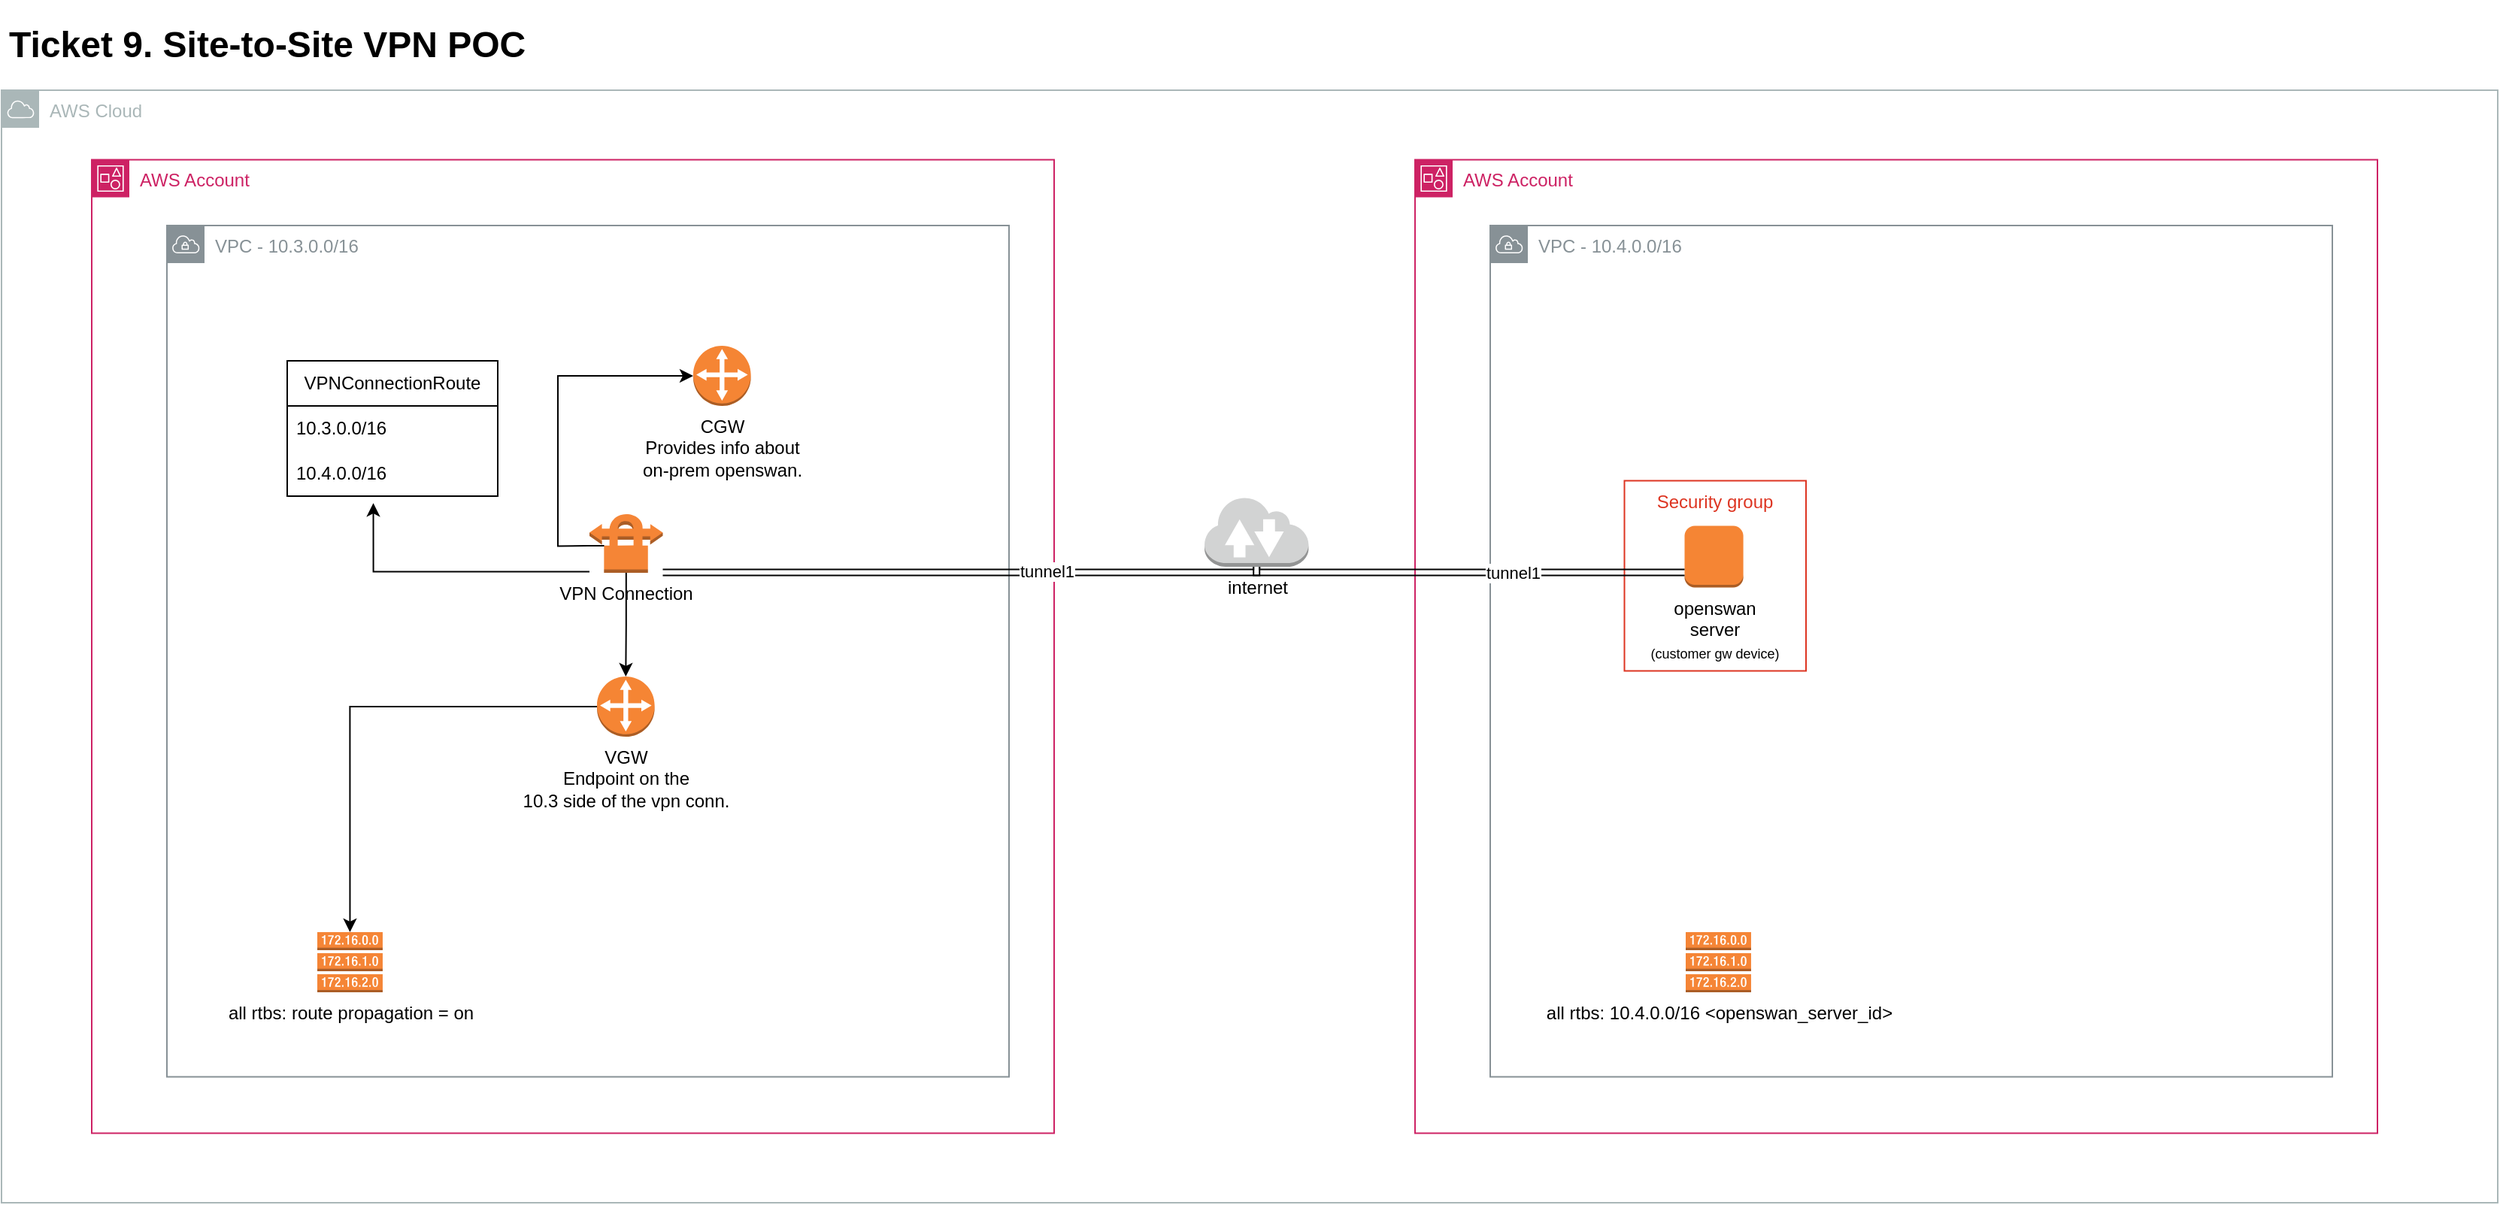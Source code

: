 <mxfile version="22.0.8" type="device">
  <diagram name="Page-1" id="bGPNsbB07bveSvlhLLx7">
    <mxGraphModel dx="1574" dy="1644" grid="1" gridSize="10" guides="1" tooltips="1" connect="1" arrows="1" fold="1" page="1" pageScale="1" pageWidth="850" pageHeight="1100" math="0" shadow="0">
      <root>
        <mxCell id="0" />
        <mxCell id="3yqzeri3uvWxeGdaNF_o-1" value="background" parent="0" />
        <mxCell id="3yqzeri3uvWxeGdaNF_o-10" value="" style="group;movable=1;resizable=1;rotatable=1;deletable=1;editable=1;locked=0;connectable=1;" parent="3yqzeri3uvWxeGdaNF_o-1" vertex="1" connectable="0">
          <mxGeometry x="10" y="190" width="1660" height="740" as="geometry" />
        </mxCell>
        <mxCell id="3yqzeri3uvWxeGdaNF_o-2" value="AWS Cloud" style="sketch=0;outlineConnect=0;gradientColor=none;html=1;whiteSpace=wrap;fontSize=12;fontStyle=0;shape=mxgraph.aws4.group;grIcon=mxgraph.aws4.group_aws_cloud;strokeColor=#AAB7B8;fillColor=none;verticalAlign=top;align=left;spacingLeft=30;fontColor=#AAB7B8;dashed=0;movable=1;resizable=1;rotatable=1;deletable=1;editable=1;locked=0;connectable=1;" parent="3yqzeri3uvWxeGdaNF_o-10" vertex="1">
          <mxGeometry width="1660" height="740" as="geometry" />
        </mxCell>
        <mxCell id="3yqzeri3uvWxeGdaNF_o-3" value="AWS Account" style="points=[[0,0],[0.25,0],[0.5,0],[0.75,0],[1,0],[1,0.25],[1,0.5],[1,0.75],[1,1],[0.75,1],[0.5,1],[0.25,1],[0,1],[0,0.75],[0,0.5],[0,0.25]];outlineConnect=0;gradientColor=none;html=1;whiteSpace=wrap;fontSize=12;fontStyle=0;container=1;pointerEvents=0;collapsible=0;recursiveResize=0;shape=mxgraph.aws4.group;grIcon=mxgraph.aws4.group_account;strokeColor=#CD2264;fillColor=none;verticalAlign=top;align=left;spacingLeft=30;fontColor=#CD2264;dashed=0;" parent="3yqzeri3uvWxeGdaNF_o-10" vertex="1">
          <mxGeometry x="60.0" y="46.25" width="640.0" height="647.5" as="geometry" />
        </mxCell>
        <mxCell id="3yqzeri3uvWxeGdaNF_o-13" value="VPC - 10.3.0.0/16" style="sketch=0;outlineConnect=0;gradientColor=none;html=1;whiteSpace=wrap;fontSize=12;fontStyle=0;shape=mxgraph.aws4.group;grIcon=mxgraph.aws4.group_vpc;strokeColor=#879196;fillColor=none;verticalAlign=top;align=left;spacingLeft=30;fontColor=#879196;dashed=0;movable=1;resizable=1;rotatable=1;deletable=1;editable=1;locked=0;connectable=1;" parent="3yqzeri3uvWxeGdaNF_o-3" vertex="1">
          <mxGeometry x="50" y="43.75" width="560" height="566.25" as="geometry" />
        </mxCell>
        <mxCell id="3yqzeri3uvWxeGdaNF_o-25" value="VPN Connection" style="outlineConnect=0;dashed=0;verticalLabelPosition=bottom;verticalAlign=top;align=center;html=1;shape=mxgraph.aws3.vpn_connection;fillColor=#F58536;gradientColor=none;" parent="3yqzeri3uvWxeGdaNF_o-3" vertex="1">
          <mxGeometry x="331" y="234.75" width="48.75" height="40" as="geometry" />
        </mxCell>
        <mxCell id="3yqzeri3uvWxeGdaNF_o-33" value="all rtbs: route propagation = on" style="outlineConnect=0;dashed=0;verticalLabelPosition=bottom;verticalAlign=top;align=center;html=1;shape=mxgraph.aws3.route_table;fillColor=#F58536;gradientColor=none;" parent="3yqzeri3uvWxeGdaNF_o-3" vertex="1">
          <mxGeometry x="150" y="513.75" width="43.48" height="40" as="geometry" />
        </mxCell>
        <mxCell id="pm4B9M8xPfH_yNTQvnyw-20" value="CGW&lt;br&gt;Provides info about &lt;br&gt;on-prem openswan." style="outlineConnect=0;dashed=0;verticalLabelPosition=bottom;verticalAlign=top;align=center;html=1;shape=mxgraph.aws3.customer_gateway;fillColor=#F58534;gradientColor=none;" parent="3yqzeri3uvWxeGdaNF_o-3" vertex="1">
          <mxGeometry x="400" y="123.75" width="38.33" height="40" as="geometry" />
        </mxCell>
        <mxCell id="pm4B9M8xPfH_yNTQvnyw-24" style="edgeStyle=orthogonalEdgeStyle;rounded=0;orthogonalLoop=1;jettySize=auto;html=1;exitX=0.2;exitY=0.55;exitDx=0;exitDy=0;exitPerimeter=0;" parent="3yqzeri3uvWxeGdaNF_o-3" source="3yqzeri3uvWxeGdaNF_o-25" target="pm4B9M8xPfH_yNTQvnyw-20" edge="1">
          <mxGeometry relative="1" as="geometry">
            <mxPoint x="330" y="243.75" as="sourcePoint" />
            <Array as="points">
              <mxPoint x="330" y="257" />
              <mxPoint x="310" y="257" />
              <mxPoint x="310" y="134" />
            </Array>
          </mxGeometry>
        </mxCell>
        <mxCell id="pm4B9M8xPfH_yNTQvnyw-25" value="VPNConnectionRoute" style="swimlane;fontStyle=0;childLayout=stackLayout;horizontal=1;startSize=30;horizontalStack=0;resizeParent=1;resizeParentMax=0;resizeLast=0;collapsible=1;marginBottom=0;whiteSpace=wrap;html=1;" parent="3yqzeri3uvWxeGdaNF_o-3" vertex="1">
          <mxGeometry x="130" y="133.75" width="140" height="90" as="geometry" />
        </mxCell>
        <mxCell id="pm4B9M8xPfH_yNTQvnyw-26" value="10.3.0.0/16" style="text;strokeColor=none;fillColor=none;align=left;verticalAlign=middle;spacingLeft=4;spacingRight=4;overflow=hidden;points=[[0,0.5],[1,0.5]];portConstraint=eastwest;rotatable=0;whiteSpace=wrap;html=1;" parent="pm4B9M8xPfH_yNTQvnyw-25" vertex="1">
          <mxGeometry y="30" width="140" height="30" as="geometry" />
        </mxCell>
        <mxCell id="pm4B9M8xPfH_yNTQvnyw-27" value="10.4.0.0/16" style="text;strokeColor=none;fillColor=none;align=left;verticalAlign=middle;spacingLeft=4;spacingRight=4;overflow=hidden;points=[[0,0.5],[1,0.5]];portConstraint=eastwest;rotatable=0;whiteSpace=wrap;html=1;" parent="pm4B9M8xPfH_yNTQvnyw-25" vertex="1">
          <mxGeometry y="60" width="140" height="30" as="geometry" />
        </mxCell>
        <mxCell id="pm4B9M8xPfH_yNTQvnyw-30" style="edgeStyle=orthogonalEdgeStyle;rounded=0;orthogonalLoop=1;jettySize=auto;html=1;entryX=0.409;entryY=1.153;entryDx=0;entryDy=0;entryPerimeter=0;" parent="3yqzeri3uvWxeGdaNF_o-3" source="3yqzeri3uvWxeGdaNF_o-25" target="pm4B9M8xPfH_yNTQvnyw-27" edge="1">
          <mxGeometry relative="1" as="geometry">
            <Array as="points">
              <mxPoint x="187" y="274" />
            </Array>
          </mxGeometry>
        </mxCell>
        <mxCell id="3yqzeri3uvWxeGdaNF_o-5" value="AWS Account" style="points=[[0,0],[0.25,0],[0.5,0],[0.75,0],[1,0],[1,0.25],[1,0.5],[1,0.75],[1,1],[0.75,1],[0.5,1],[0.25,1],[0,1],[0,0.75],[0,0.5],[0,0.25]];outlineConnect=0;gradientColor=none;html=1;whiteSpace=wrap;fontSize=12;fontStyle=0;container=1;pointerEvents=0;collapsible=0;recursiveResize=0;shape=mxgraph.aws4.group;grIcon=mxgraph.aws4.group_account;strokeColor=#CD2264;fillColor=none;verticalAlign=top;align=left;spacingLeft=30;fontColor=#CD2264;dashed=0;" parent="3yqzeri3uvWxeGdaNF_o-10" vertex="1">
          <mxGeometry x="940.0" y="46.25" width="640.0" height="647.5" as="geometry" />
        </mxCell>
        <mxCell id="3yqzeri3uvWxeGdaNF_o-14" value="VPC - 10.4.0.0/16" style="sketch=0;outlineConnect=0;gradientColor=none;html=1;whiteSpace=wrap;fontSize=12;fontStyle=0;shape=mxgraph.aws4.group;grIcon=mxgraph.aws4.group_vpc;strokeColor=#879196;fillColor=none;verticalAlign=top;align=left;spacingLeft=30;fontColor=#879196;dashed=0;movable=1;resizable=1;rotatable=1;deletable=1;editable=1;locked=0;connectable=1;" parent="3yqzeri3uvWxeGdaNF_o-5" vertex="1">
          <mxGeometry x="50" y="43.75" width="560" height="566.25" as="geometry" />
        </mxCell>
        <mxCell id="3yqzeri3uvWxeGdaNF_o-48" value="Security group" style="fillColor=none;strokeColor=#DD3522;verticalAlign=top;fontStyle=0;fontColor=#DD3522;whiteSpace=wrap;html=1;" parent="3yqzeri3uvWxeGdaNF_o-5" vertex="1">
          <mxGeometry x="139.25" y="213.5" width="120.75" height="126.5" as="geometry" />
        </mxCell>
        <mxCell id="3yqzeri3uvWxeGdaNF_o-28" value="openswan&lt;br&gt;server&lt;br&gt;&lt;font style=&quot;font-size: 9px;&quot;&gt;(customer gw device)&lt;/font&gt;" style="outlineConnect=0;dashed=0;verticalLabelPosition=bottom;verticalAlign=top;align=center;html=1;shape=mxgraph.aws3.instance;fillColor=#F58534;gradientColor=none;" parent="3yqzeri3uvWxeGdaNF_o-5" vertex="1">
          <mxGeometry x="179.25" y="243.5" width="39.05" height="41" as="geometry" />
        </mxCell>
        <mxCell id="3yqzeri3uvWxeGdaNF_o-34" value="all rtbs: 10.4.0.0/16 &amp;lt;openswan_server_id&amp;gt;" style="outlineConnect=0;dashed=0;verticalLabelPosition=bottom;verticalAlign=top;align=center;html=1;shape=mxgraph.aws3.route_table;fillColor=#F58536;gradientColor=none;" parent="3yqzeri3uvWxeGdaNF_o-5" vertex="1">
          <mxGeometry x="180.0" y="513.75" width="43.48" height="40" as="geometry" />
        </mxCell>
        <mxCell id="3yqzeri3uvWxeGdaNF_o-27" style="edgeStyle=orthogonalEdgeStyle;rounded=0;orthogonalLoop=1;jettySize=auto;html=1;shape=link;" parent="3yqzeri3uvWxeGdaNF_o-10" source="3yqzeri3uvWxeGdaNF_o-25" target="3yqzeri3uvWxeGdaNF_o-26" edge="1">
          <mxGeometry relative="1" as="geometry">
            <Array as="points">
              <mxPoint x="889.25" y="320.75" />
              <mxPoint x="889.25" y="320.75" />
            </Array>
          </mxGeometry>
        </mxCell>
        <mxCell id="3yqzeri3uvWxeGdaNF_o-31" value="tunnel1" style="edgeLabel;html=1;align=center;verticalAlign=middle;resizable=0;points=[];" parent="3yqzeri3uvWxeGdaNF_o-27" vertex="1" connectable="0">
          <mxGeometry x="0.05" y="-2" relative="1" as="geometry">
            <mxPoint x="-12" y="-3" as="offset" />
          </mxGeometry>
        </mxCell>
        <mxCell id="3yqzeri3uvWxeGdaNF_o-26" value="internet" style="outlineConnect=0;dashed=0;verticalLabelPosition=bottom;verticalAlign=top;align=center;html=1;shape=mxgraph.aws3.internet_2;fillColor=#D2D3D3;gradientColor=none;" parent="3yqzeri3uvWxeGdaNF_o-10" vertex="1">
          <mxGeometry x="800" y="270" width="69.19" height="47" as="geometry" />
        </mxCell>
        <mxCell id="3yqzeri3uvWxeGdaNF_o-30" style="edgeStyle=orthogonalEdgeStyle;rounded=0;orthogonalLoop=1;jettySize=auto;html=1;shape=link;" parent="3yqzeri3uvWxeGdaNF_o-10" source="3yqzeri3uvWxeGdaNF_o-26" target="3yqzeri3uvWxeGdaNF_o-28" edge="1">
          <mxGeometry relative="1" as="geometry">
            <Array as="points">
              <mxPoint x="1079.25" y="320.75" />
              <mxPoint x="1079.25" y="320.75" />
            </Array>
          </mxGeometry>
        </mxCell>
        <mxCell id="3yqzeri3uvWxeGdaNF_o-32" value="tunnel1" style="edgeLabel;html=1;align=center;verticalAlign=middle;resizable=0;points=[];" parent="3yqzeri3uvWxeGdaNF_o-30" vertex="1" connectable="0">
          <mxGeometry x="0.376" y="-3" relative="1" as="geometry">
            <mxPoint x="-25" y="-3" as="offset" />
          </mxGeometry>
        </mxCell>
        <mxCell id="3yqzeri3uvWxeGdaNF_o-50" value="VGW&lt;br&gt;Endpoint on the&lt;br&gt;10.3 side of the vpn conn." style="outlineConnect=0;dashed=0;verticalLabelPosition=bottom;verticalAlign=top;align=center;html=1;shape=mxgraph.aws3.customer_gateway;fillColor=#F58534;gradientColor=none;" parent="3yqzeri3uvWxeGdaNF_o-10" vertex="1">
          <mxGeometry x="396" y="390" width="38.33" height="40" as="geometry" />
        </mxCell>
        <mxCell id="pm4B9M8xPfH_yNTQvnyw-22" style="edgeStyle=orthogonalEdgeStyle;rounded=0;orthogonalLoop=1;jettySize=auto;html=1;entryX=0.5;entryY=0;entryDx=0;entryDy=0;entryPerimeter=0;" parent="3yqzeri3uvWxeGdaNF_o-10" source="3yqzeri3uvWxeGdaNF_o-50" target="3yqzeri3uvWxeGdaNF_o-33" edge="1">
          <mxGeometry relative="1" as="geometry" />
        </mxCell>
        <mxCell id="pm4B9M8xPfH_yNTQvnyw-23" style="edgeStyle=orthogonalEdgeStyle;rounded=0;orthogonalLoop=1;jettySize=auto;html=1;" parent="3yqzeri3uvWxeGdaNF_o-10" source="3yqzeri3uvWxeGdaNF_o-25" target="3yqzeri3uvWxeGdaNF_o-50" edge="1">
          <mxGeometry relative="1" as="geometry" />
        </mxCell>
        <mxCell id="3yqzeri3uvWxeGdaNF_o-40" value="title" parent="0" />
        <mxCell id="3yqzeri3uvWxeGdaNF_o-41" value="&lt;h1&gt;Ticket 9. Site-to-Site VPN POC&lt;/h1&gt;" style="text;html=1;strokeColor=none;fillColor=none;spacing=5;spacingTop=-20;whiteSpace=wrap;overflow=hidden;rounded=0;" parent="3yqzeri3uvWxeGdaNF_o-40" vertex="1">
          <mxGeometry x="10" y="140" width="830" height="40" as="geometry" />
        </mxCell>
      </root>
    </mxGraphModel>
  </diagram>
</mxfile>
